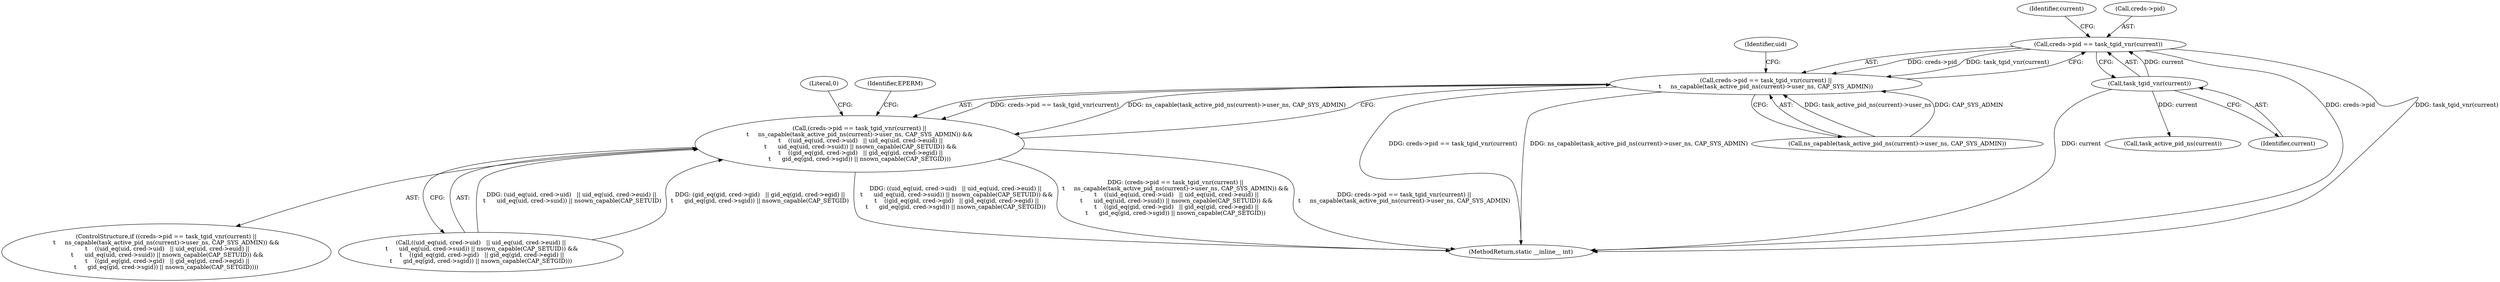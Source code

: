 digraph "0_linux_d661684cf6820331feae71146c35da83d794467e@pointer" {
"1000141" [label="(Call,creds->pid == task_tgid_vnr(current))"];
"1000145" [label="(Call,task_tgid_vnr(current))"];
"1000140" [label="(Call,creds->pid == task_tgid_vnr(current) ||\n\t     ns_capable(task_active_pid_ns(current)->user_ns, CAP_SYS_ADMIN))"];
"1000139" [label="(Call,(creds->pid == task_tgid_vnr(current) ||\n\t     ns_capable(task_active_pid_ns(current)->user_ns, CAP_SYS_ADMIN)) &&\n \t    ((uid_eq(uid, cred->uid)   || uid_eq(uid, cred->euid) ||\n \t      uid_eq(uid, cred->suid)) || nsown_capable(CAP_SETUID)) &&\n \t    ((gid_eq(gid, cred->gid)   || gid_eq(gid, cred->egid) ||\n\t      gid_eq(gid, cred->sgid)) || nsown_capable(CAP_SETGID)))"];
"1000140" [label="(Call,creds->pid == task_tgid_vnr(current) ||\n\t     ns_capable(task_active_pid_ns(current)->user_ns, CAP_SYS_ADMIN))"];
"1000200" [label="(MethodReturn,static __inline__ int)"];
"1000138" [label="(ControlStructure,if ((creds->pid == task_tgid_vnr(current) ||\n\t     ns_capable(task_active_pid_ns(current)->user_ns, CAP_SYS_ADMIN)) &&\n \t    ((uid_eq(uid, cred->uid)   || uid_eq(uid, cred->euid) ||\n \t      uid_eq(uid, cred->suid)) || nsown_capable(CAP_SETUID)) &&\n \t    ((gid_eq(gid, cred->gid)   || gid_eq(gid, cred->egid) ||\n\t      gid_eq(gid, cred->sgid)) || nsown_capable(CAP_SETGID))))"];
"1000145" [label="(Call,task_tgid_vnr(current))"];
"1000149" [label="(Call,task_active_pid_ns(current))"];
"1000150" [label="(Identifier,current)"];
"1000157" [label="(Identifier,uid)"];
"1000196" [label="(Literal,0)"];
"1000141" [label="(Call,creds->pid == task_tgid_vnr(current))"];
"1000199" [label="(Identifier,EPERM)"];
"1000147" [label="(Call,ns_capable(task_active_pid_ns(current)->user_ns, CAP_SYS_ADMIN))"];
"1000146" [label="(Identifier,current)"];
"1000139" [label="(Call,(creds->pid == task_tgid_vnr(current) ||\n\t     ns_capable(task_active_pid_ns(current)->user_ns, CAP_SYS_ADMIN)) &&\n \t    ((uid_eq(uid, cred->uid)   || uid_eq(uid, cred->euid) ||\n \t      uid_eq(uid, cred->suid)) || nsown_capable(CAP_SETUID)) &&\n \t    ((gid_eq(gid, cred->gid)   || gid_eq(gid, cred->egid) ||\n\t      gid_eq(gid, cred->sgid)) || nsown_capable(CAP_SETGID)))"];
"1000142" [label="(Call,creds->pid)"];
"1000153" [label="(Call,((uid_eq(uid, cred->uid)   || uid_eq(uid, cred->euid) ||\n \t      uid_eq(uid, cred->suid)) || nsown_capable(CAP_SETUID)) &&\n \t    ((gid_eq(gid, cred->gid)   || gid_eq(gid, cred->egid) ||\n\t      gid_eq(gid, cred->sgid)) || nsown_capable(CAP_SETGID)))"];
"1000141" -> "1000140"  [label="AST: "];
"1000141" -> "1000145"  [label="CFG: "];
"1000142" -> "1000141"  [label="AST: "];
"1000145" -> "1000141"  [label="AST: "];
"1000150" -> "1000141"  [label="CFG: "];
"1000140" -> "1000141"  [label="CFG: "];
"1000141" -> "1000200"  [label="DDG: creds->pid"];
"1000141" -> "1000200"  [label="DDG: task_tgid_vnr(current)"];
"1000141" -> "1000140"  [label="DDG: creds->pid"];
"1000141" -> "1000140"  [label="DDG: task_tgid_vnr(current)"];
"1000145" -> "1000141"  [label="DDG: current"];
"1000145" -> "1000146"  [label="CFG: "];
"1000146" -> "1000145"  [label="AST: "];
"1000145" -> "1000200"  [label="DDG: current"];
"1000145" -> "1000149"  [label="DDG: current"];
"1000140" -> "1000139"  [label="AST: "];
"1000140" -> "1000147"  [label="CFG: "];
"1000147" -> "1000140"  [label="AST: "];
"1000157" -> "1000140"  [label="CFG: "];
"1000139" -> "1000140"  [label="CFG: "];
"1000140" -> "1000200"  [label="DDG: creds->pid == task_tgid_vnr(current)"];
"1000140" -> "1000200"  [label="DDG: ns_capable(task_active_pid_ns(current)->user_ns, CAP_SYS_ADMIN)"];
"1000140" -> "1000139"  [label="DDG: creds->pid == task_tgid_vnr(current)"];
"1000140" -> "1000139"  [label="DDG: ns_capable(task_active_pid_ns(current)->user_ns, CAP_SYS_ADMIN)"];
"1000147" -> "1000140"  [label="DDG: task_active_pid_ns(current)->user_ns"];
"1000147" -> "1000140"  [label="DDG: CAP_SYS_ADMIN"];
"1000139" -> "1000138"  [label="AST: "];
"1000139" -> "1000153"  [label="CFG: "];
"1000153" -> "1000139"  [label="AST: "];
"1000196" -> "1000139"  [label="CFG: "];
"1000199" -> "1000139"  [label="CFG: "];
"1000139" -> "1000200"  [label="DDG: ((uid_eq(uid, cred->uid)   || uid_eq(uid, cred->euid) ||\n \t      uid_eq(uid, cred->suid)) || nsown_capable(CAP_SETUID)) &&\n \t    ((gid_eq(gid, cred->gid)   || gid_eq(gid, cred->egid) ||\n\t      gid_eq(gid, cred->sgid)) || nsown_capable(CAP_SETGID))"];
"1000139" -> "1000200"  [label="DDG: (creds->pid == task_tgid_vnr(current) ||\n\t     ns_capable(task_active_pid_ns(current)->user_ns, CAP_SYS_ADMIN)) &&\n \t    ((uid_eq(uid, cred->uid)   || uid_eq(uid, cred->euid) ||\n \t      uid_eq(uid, cred->suid)) || nsown_capable(CAP_SETUID)) &&\n \t    ((gid_eq(gid, cred->gid)   || gid_eq(gid, cred->egid) ||\n\t      gid_eq(gid, cred->sgid)) || nsown_capable(CAP_SETGID))"];
"1000139" -> "1000200"  [label="DDG: creds->pid == task_tgid_vnr(current) ||\n\t     ns_capable(task_active_pid_ns(current)->user_ns, CAP_SYS_ADMIN)"];
"1000153" -> "1000139"  [label="DDG: (uid_eq(uid, cred->uid)   || uid_eq(uid, cred->euid) ||\n \t      uid_eq(uid, cred->suid)) || nsown_capable(CAP_SETUID)"];
"1000153" -> "1000139"  [label="DDG: (gid_eq(gid, cred->gid)   || gid_eq(gid, cred->egid) ||\n\t      gid_eq(gid, cred->sgid)) || nsown_capable(CAP_SETGID)"];
}
